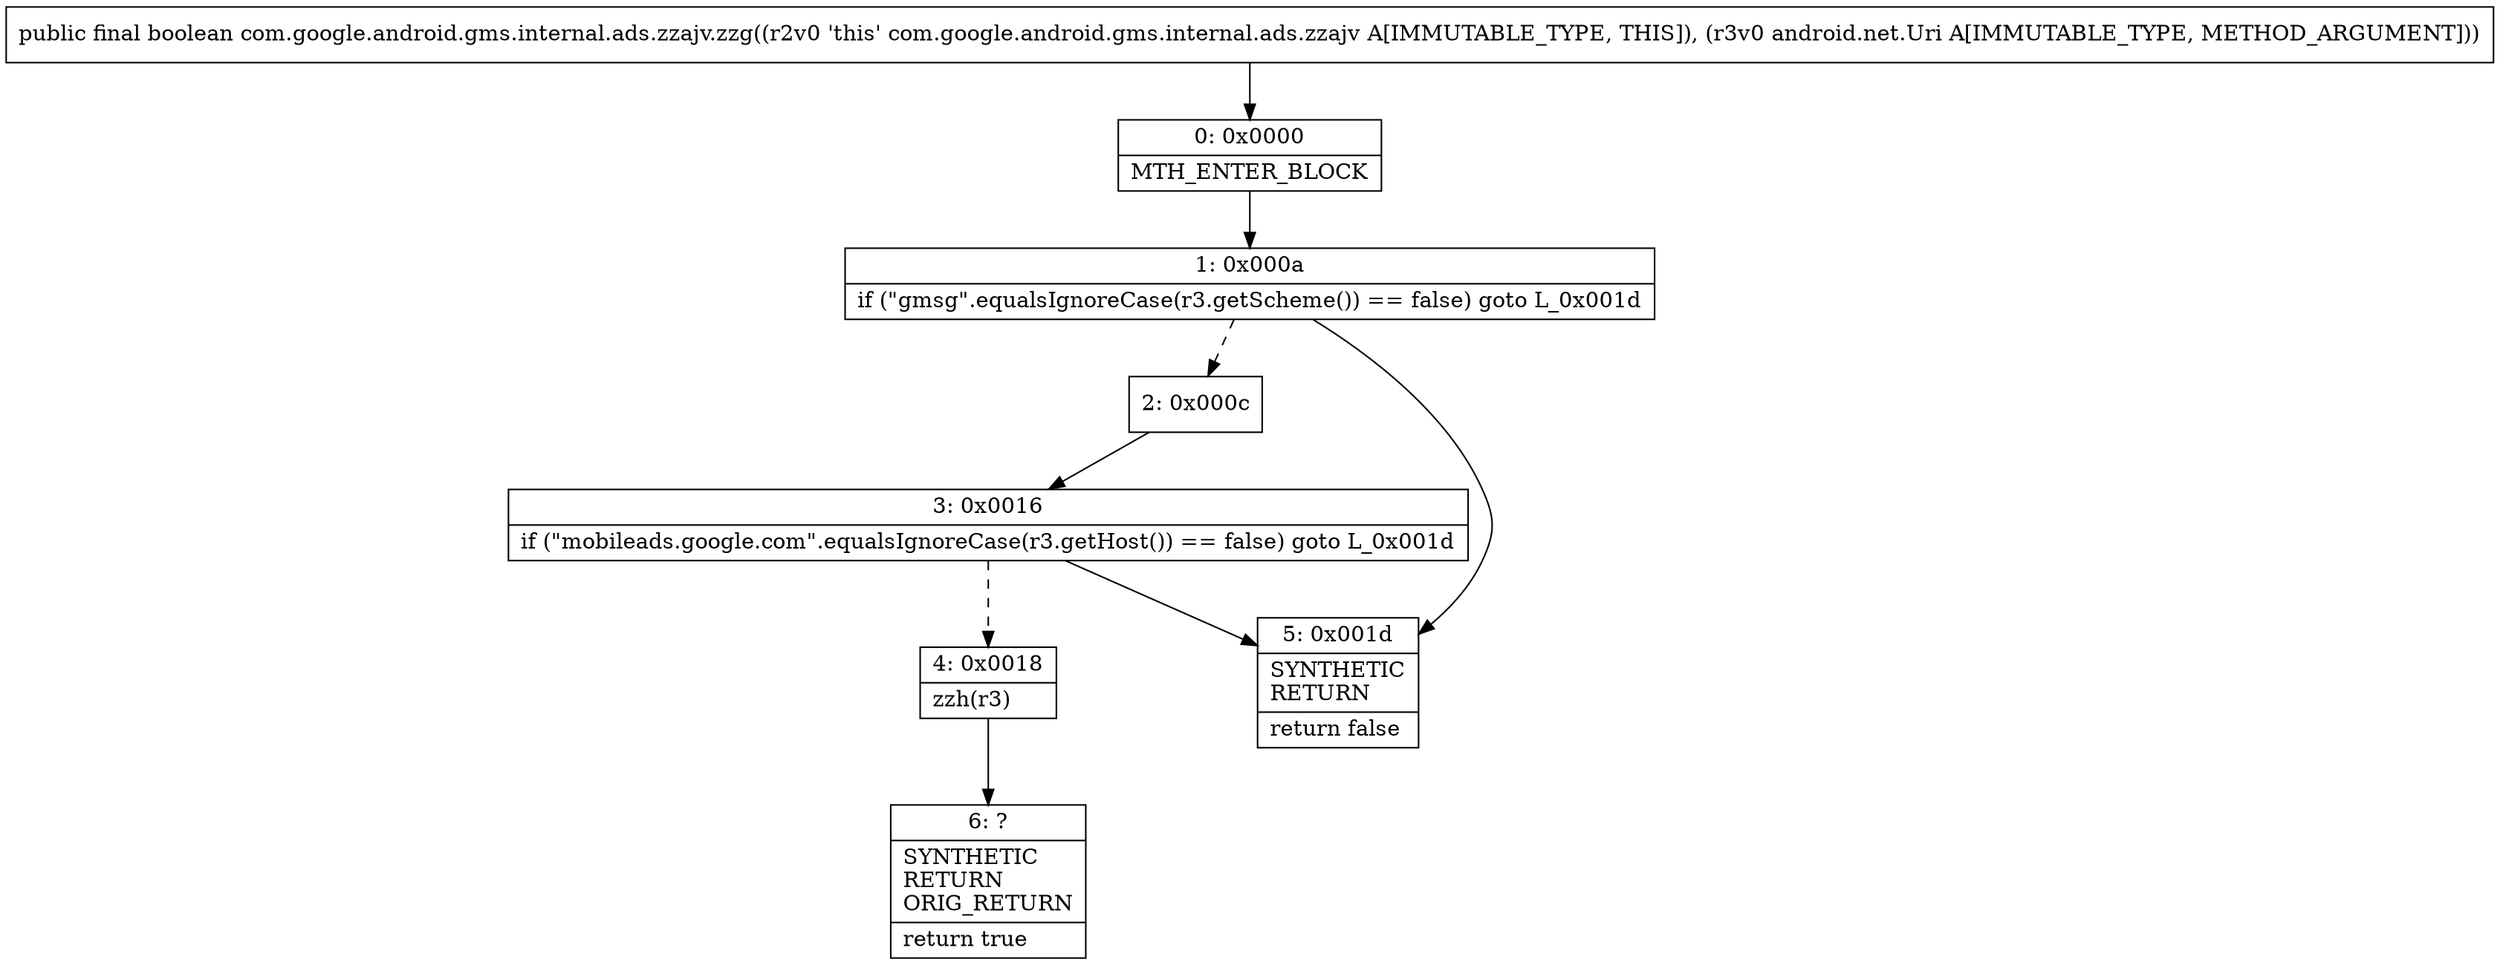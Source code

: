 digraph "CFG forcom.google.android.gms.internal.ads.zzajv.zzg(Landroid\/net\/Uri;)Z" {
Node_0 [shape=record,label="{0\:\ 0x0000|MTH_ENTER_BLOCK\l}"];
Node_1 [shape=record,label="{1\:\ 0x000a|if (\"gmsg\".equalsIgnoreCase(r3.getScheme()) == false) goto L_0x001d\l}"];
Node_2 [shape=record,label="{2\:\ 0x000c}"];
Node_3 [shape=record,label="{3\:\ 0x0016|if (\"mobileads.google.com\".equalsIgnoreCase(r3.getHost()) == false) goto L_0x001d\l}"];
Node_4 [shape=record,label="{4\:\ 0x0018|zzh(r3)\l}"];
Node_5 [shape=record,label="{5\:\ 0x001d|SYNTHETIC\lRETURN\l|return false\l}"];
Node_6 [shape=record,label="{6\:\ ?|SYNTHETIC\lRETURN\lORIG_RETURN\l|return true\l}"];
MethodNode[shape=record,label="{public final boolean com.google.android.gms.internal.ads.zzajv.zzg((r2v0 'this' com.google.android.gms.internal.ads.zzajv A[IMMUTABLE_TYPE, THIS]), (r3v0 android.net.Uri A[IMMUTABLE_TYPE, METHOD_ARGUMENT])) }"];
MethodNode -> Node_0;
Node_0 -> Node_1;
Node_1 -> Node_2[style=dashed];
Node_1 -> Node_5;
Node_2 -> Node_3;
Node_3 -> Node_4[style=dashed];
Node_3 -> Node_5;
Node_4 -> Node_6;
}

